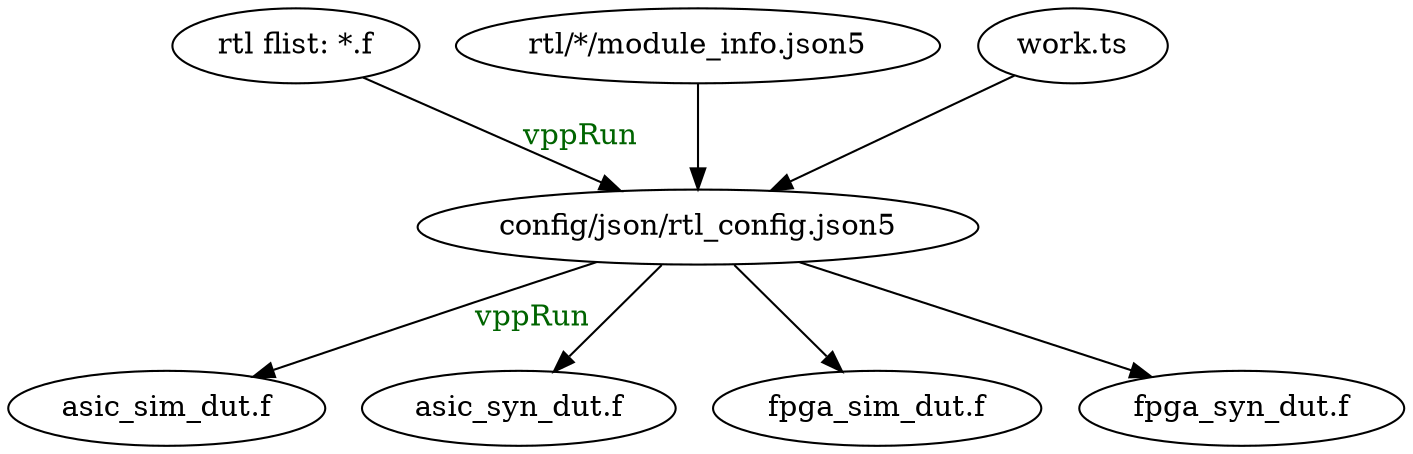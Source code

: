 digraph pic1 {
  RTLFlistSrc [label = "rtl flist: *.f"]
  moduleInfoList  [label = "rtl/*/module_info.json5"]
  rtlConfig   [label = "config/json/rtl_config.json5"]
  workConfig  [label = "work.ts"]
  asicSimDut  [label = "asic_sim_dut.f"]
  asicSynDut  [label = "asic_syn_dut.f"]
  fpgaSimDut  [label = "fpga_sim_dut.f"]
  fpgaSynDut  [label = "fpga_syn_dut.f"]

  RTLFlistSrc    -> rtlConfig  [label="vppRun", fontcolor=darkgreen]
  moduleInfoList -> rtlConfig  [label="", fontcolor=darkgreen]
  workConfig     -> rtlConfig  [label="", fontcolor=darkgreen]
  rtlConfig      -> asicSimDut [label="vppRun", fontcolor=darkgreen]
  rtlConfig      -> asicSynDut [label="", fontcolor=darkgreen]
  rtlConfig      -> fpgaSimDut [label="", fontcolor=darkgreen]
  rtlConfig      -> fpgaSynDut [label="", fontcolor=darkgreen]
}
